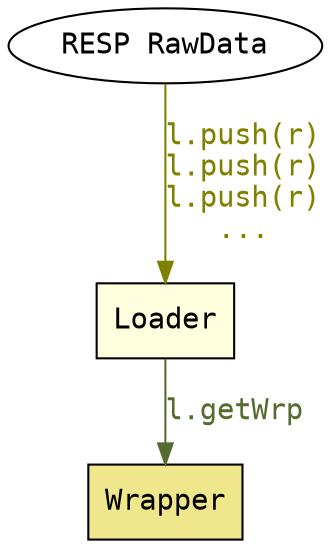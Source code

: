 
digraph {
	node [fontname="Monospace"]
	edge [fontname="Monospace"]
	
	RR [label="RESP RawData"]
	L [label="Loader", shape="box", style="filled", fillcolor="lightyellow"]
	W [label="Wrapper", shape="box", style="filled", fillcolor="khaki"]
	
	RR -> L [label="l.push(r)\ll.push(r)\ll.push(r)\l...", color="olive", fontcolor="olive"]
	L -> W [label="l.getWrp", color="darkolivegreen", fontcolor="darkolivegreen"]
	
}
